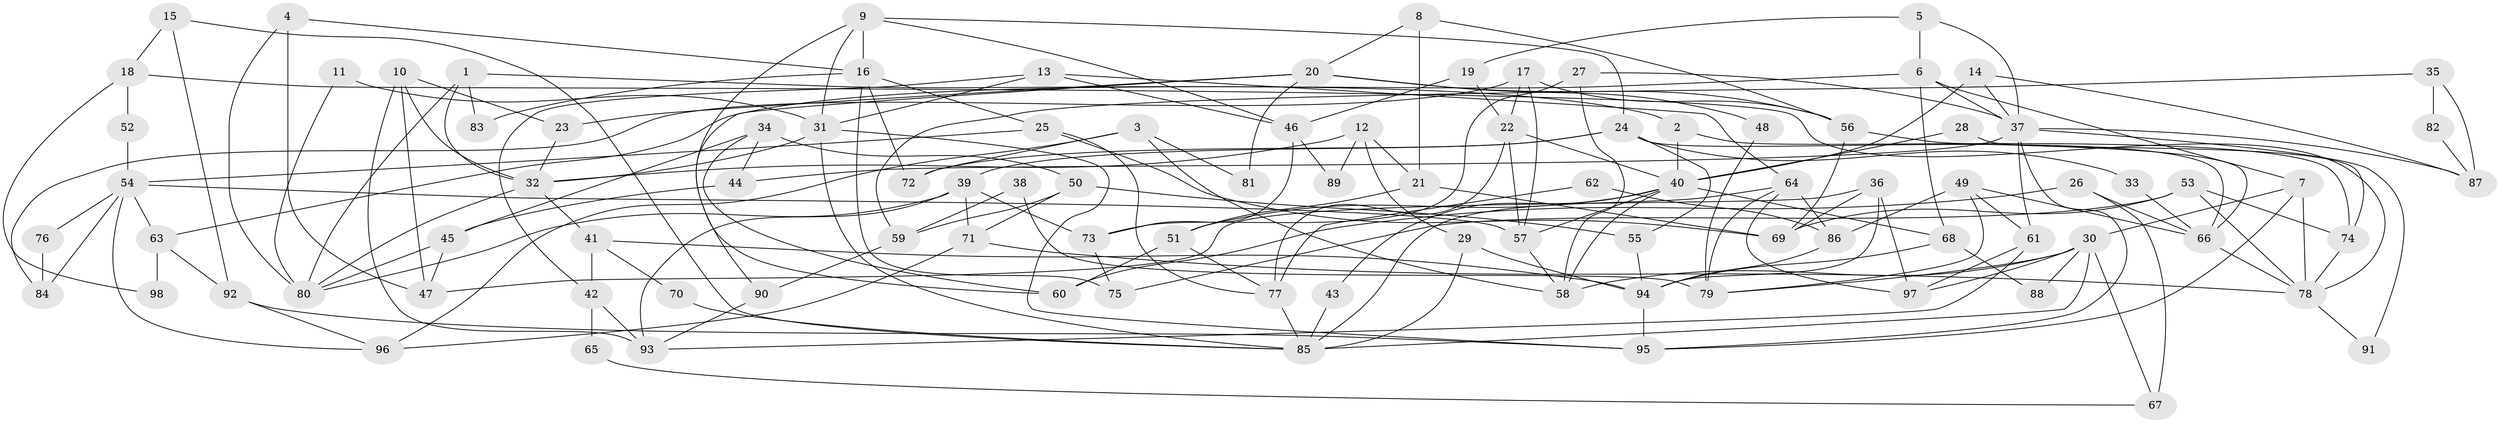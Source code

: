 // Generated by graph-tools (version 1.1) at 2025/11/02/27/25 16:11:17]
// undirected, 98 vertices, 196 edges
graph export_dot {
graph [start="1"]
  node [color=gray90,style=filled];
  1;
  2;
  3;
  4;
  5;
  6;
  7;
  8;
  9;
  10;
  11;
  12;
  13;
  14;
  15;
  16;
  17;
  18;
  19;
  20;
  21;
  22;
  23;
  24;
  25;
  26;
  27;
  28;
  29;
  30;
  31;
  32;
  33;
  34;
  35;
  36;
  37;
  38;
  39;
  40;
  41;
  42;
  43;
  44;
  45;
  46;
  47;
  48;
  49;
  50;
  51;
  52;
  53;
  54;
  55;
  56;
  57;
  58;
  59;
  60;
  61;
  62;
  63;
  64;
  65;
  66;
  67;
  68;
  69;
  70;
  71;
  72;
  73;
  74;
  75;
  76;
  77;
  78;
  79;
  80;
  81;
  82;
  83;
  84;
  85;
  86;
  87;
  88;
  89;
  90;
  91;
  92;
  93;
  94;
  95;
  96;
  97;
  98;
  1 -- 32;
  1 -- 2;
  1 -- 80;
  1 -- 83;
  2 -- 40;
  2 -- 74;
  3 -- 96;
  3 -- 58;
  3 -- 72;
  3 -- 81;
  4 -- 80;
  4 -- 16;
  4 -- 47;
  5 -- 19;
  5 -- 37;
  5 -- 6;
  6 -- 68;
  6 -- 7;
  6 -- 37;
  6 -- 63;
  7 -- 95;
  7 -- 30;
  7 -- 78;
  8 -- 21;
  8 -- 56;
  8 -- 20;
  9 -- 24;
  9 -- 16;
  9 -- 31;
  9 -- 46;
  9 -- 60;
  10 -- 93;
  10 -- 47;
  10 -- 23;
  10 -- 32;
  11 -- 31;
  11 -- 80;
  12 -- 32;
  12 -- 21;
  12 -- 29;
  12 -- 89;
  13 -- 31;
  13 -- 64;
  13 -- 42;
  13 -- 46;
  14 -- 37;
  14 -- 40;
  14 -- 87;
  15 -- 85;
  15 -- 92;
  15 -- 18;
  16 -- 75;
  16 -- 25;
  16 -- 72;
  16 -- 83;
  17 -- 57;
  17 -- 56;
  17 -- 22;
  17 -- 84;
  18 -- 78;
  18 -- 52;
  18 -- 98;
  19 -- 22;
  19 -- 46;
  20 -- 23;
  20 -- 48;
  20 -- 56;
  20 -- 81;
  20 -- 90;
  21 -- 51;
  21 -- 69;
  22 -- 57;
  22 -- 40;
  22 -- 77;
  23 -- 32;
  24 -- 66;
  24 -- 72;
  24 -- 33;
  24 -- 39;
  24 -- 55;
  25 -- 77;
  25 -- 54;
  25 -- 69;
  26 -- 66;
  26 -- 60;
  26 -- 67;
  27 -- 37;
  27 -- 73;
  27 -- 58;
  28 -- 40;
  28 -- 74;
  29 -- 85;
  29 -- 94;
  30 -- 85;
  30 -- 58;
  30 -- 67;
  30 -- 79;
  30 -- 88;
  30 -- 97;
  31 -- 32;
  31 -- 85;
  31 -- 95;
  32 -- 41;
  32 -- 80;
  33 -- 66;
  34 -- 44;
  34 -- 45;
  34 -- 50;
  34 -- 60;
  35 -- 87;
  35 -- 59;
  35 -- 82;
  36 -- 97;
  36 -- 94;
  36 -- 47;
  36 -- 69;
  37 -- 61;
  37 -- 44;
  37 -- 87;
  37 -- 91;
  37 -- 95;
  38 -- 79;
  38 -- 59;
  39 -- 80;
  39 -- 71;
  39 -- 73;
  39 -- 93;
  40 -- 58;
  40 -- 43;
  40 -- 51;
  40 -- 57;
  40 -- 68;
  41 -- 42;
  41 -- 94;
  41 -- 70;
  42 -- 93;
  42 -- 65;
  43 -- 85;
  44 -- 45;
  45 -- 80;
  45 -- 47;
  46 -- 73;
  46 -- 89;
  48 -- 79;
  49 -- 66;
  49 -- 79;
  49 -- 61;
  49 -- 86;
  50 -- 55;
  50 -- 59;
  50 -- 71;
  51 -- 60;
  51 -- 77;
  52 -- 54;
  53 -- 78;
  53 -- 69;
  53 -- 74;
  53 -- 75;
  54 -- 57;
  54 -- 63;
  54 -- 76;
  54 -- 84;
  54 -- 96;
  55 -- 94;
  56 -- 69;
  56 -- 66;
  57 -- 58;
  59 -- 90;
  61 -- 97;
  61 -- 93;
  62 -- 86;
  62 -- 77;
  63 -- 92;
  63 -- 98;
  64 -- 85;
  64 -- 86;
  64 -- 79;
  64 -- 97;
  65 -- 67;
  66 -- 78;
  68 -- 94;
  68 -- 88;
  70 -- 85;
  71 -- 78;
  71 -- 96;
  73 -- 75;
  74 -- 78;
  76 -- 84;
  77 -- 85;
  78 -- 91;
  82 -- 87;
  86 -- 94;
  90 -- 93;
  92 -- 96;
  92 -- 95;
  94 -- 95;
}
